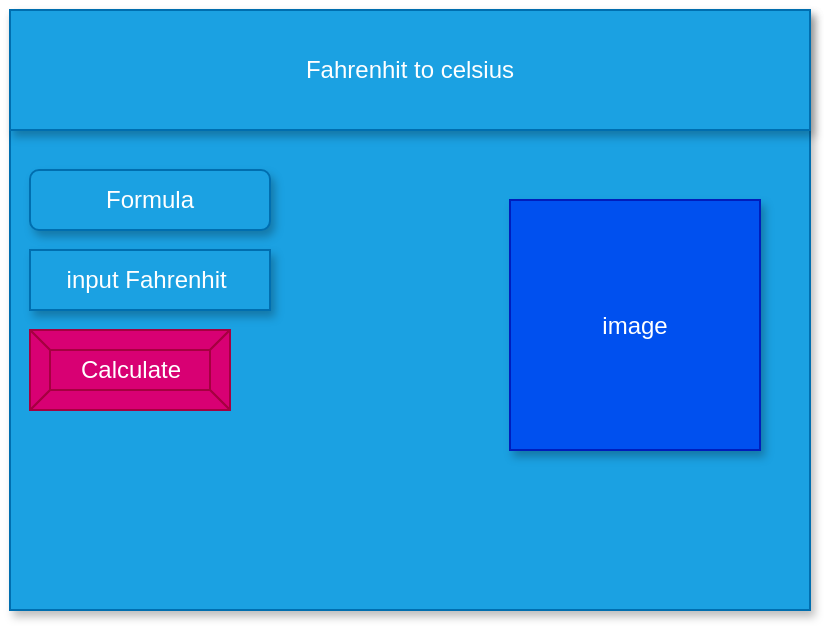 <mxfile>
    <diagram id="pIaEtrtLPv3HG8r1JEND" name="Page-1">
        <mxGraphModel dx="899" dy="602" grid="1" gridSize="10" guides="1" tooltips="1" connect="1" arrows="1" fold="1" page="1" pageScale="1" pageWidth="850" pageHeight="1100" math="0" shadow="0">
            <root>
                <mxCell id="0"/>
                <mxCell id="1" parent="0"/>
                <mxCell id="2" value="" style="rounded=0;whiteSpace=wrap;html=1;shadow=1;fillColor=#1ba1e2;fontColor=#ffffff;strokeColor=#006EAF;" parent="1" vertex="1">
                    <mxGeometry x="80" y="80" width="400" height="300" as="geometry"/>
                </mxCell>
                <mxCell id="6" value="Calculate" style="labelPosition=center;verticalLabelPosition=middle;align=center;html=1;shape=mxgraph.basic.button;dx=10;fillColor=#d80073;fontColor=#ffffff;strokeColor=#A50040;" parent="1" vertex="1">
                    <mxGeometry x="90" y="240" width="100" height="40" as="geometry"/>
                </mxCell>
                <mxCell id="9" value="input Fahrenhit&amp;nbsp;" style="rounded=0;whiteSpace=wrap;html=1;shadow=1;fillColor=#1ba1e2;fontColor=#ffffff;strokeColor=#006EAF;" parent="1" vertex="1">
                    <mxGeometry x="90" y="200" width="120" height="30" as="geometry"/>
                </mxCell>
                <mxCell id="13" value="image" style="whiteSpace=wrap;html=1;aspect=fixed;shadow=1;fillColor=#0050ef;fontColor=#ffffff;strokeColor=#001DBC;" parent="1" vertex="1">
                    <mxGeometry x="330" y="175" width="125" height="125" as="geometry"/>
                </mxCell>
                <mxCell id="15" value="&lt;span&gt;Fahrenhit to celsius&lt;/span&gt;" style="rounded=0;whiteSpace=wrap;html=1;shadow=1;fillColor=#1ba1e2;fontColor=#ffffff;strokeColor=#006EAF;" parent="1" vertex="1">
                    <mxGeometry x="80" y="80" width="400" height="60" as="geometry"/>
                </mxCell>
                <mxCell id="16" value="Formula" style="rounded=1;whiteSpace=wrap;html=1;shadow=1;fillColor=#1ba1e2;fontColor=#ffffff;strokeColor=#006EAF;" parent="1" vertex="1">
                    <mxGeometry x="90" y="160" width="120" height="30" as="geometry"/>
                </mxCell>
            </root>
        </mxGraphModel>
    </diagram>
</mxfile>